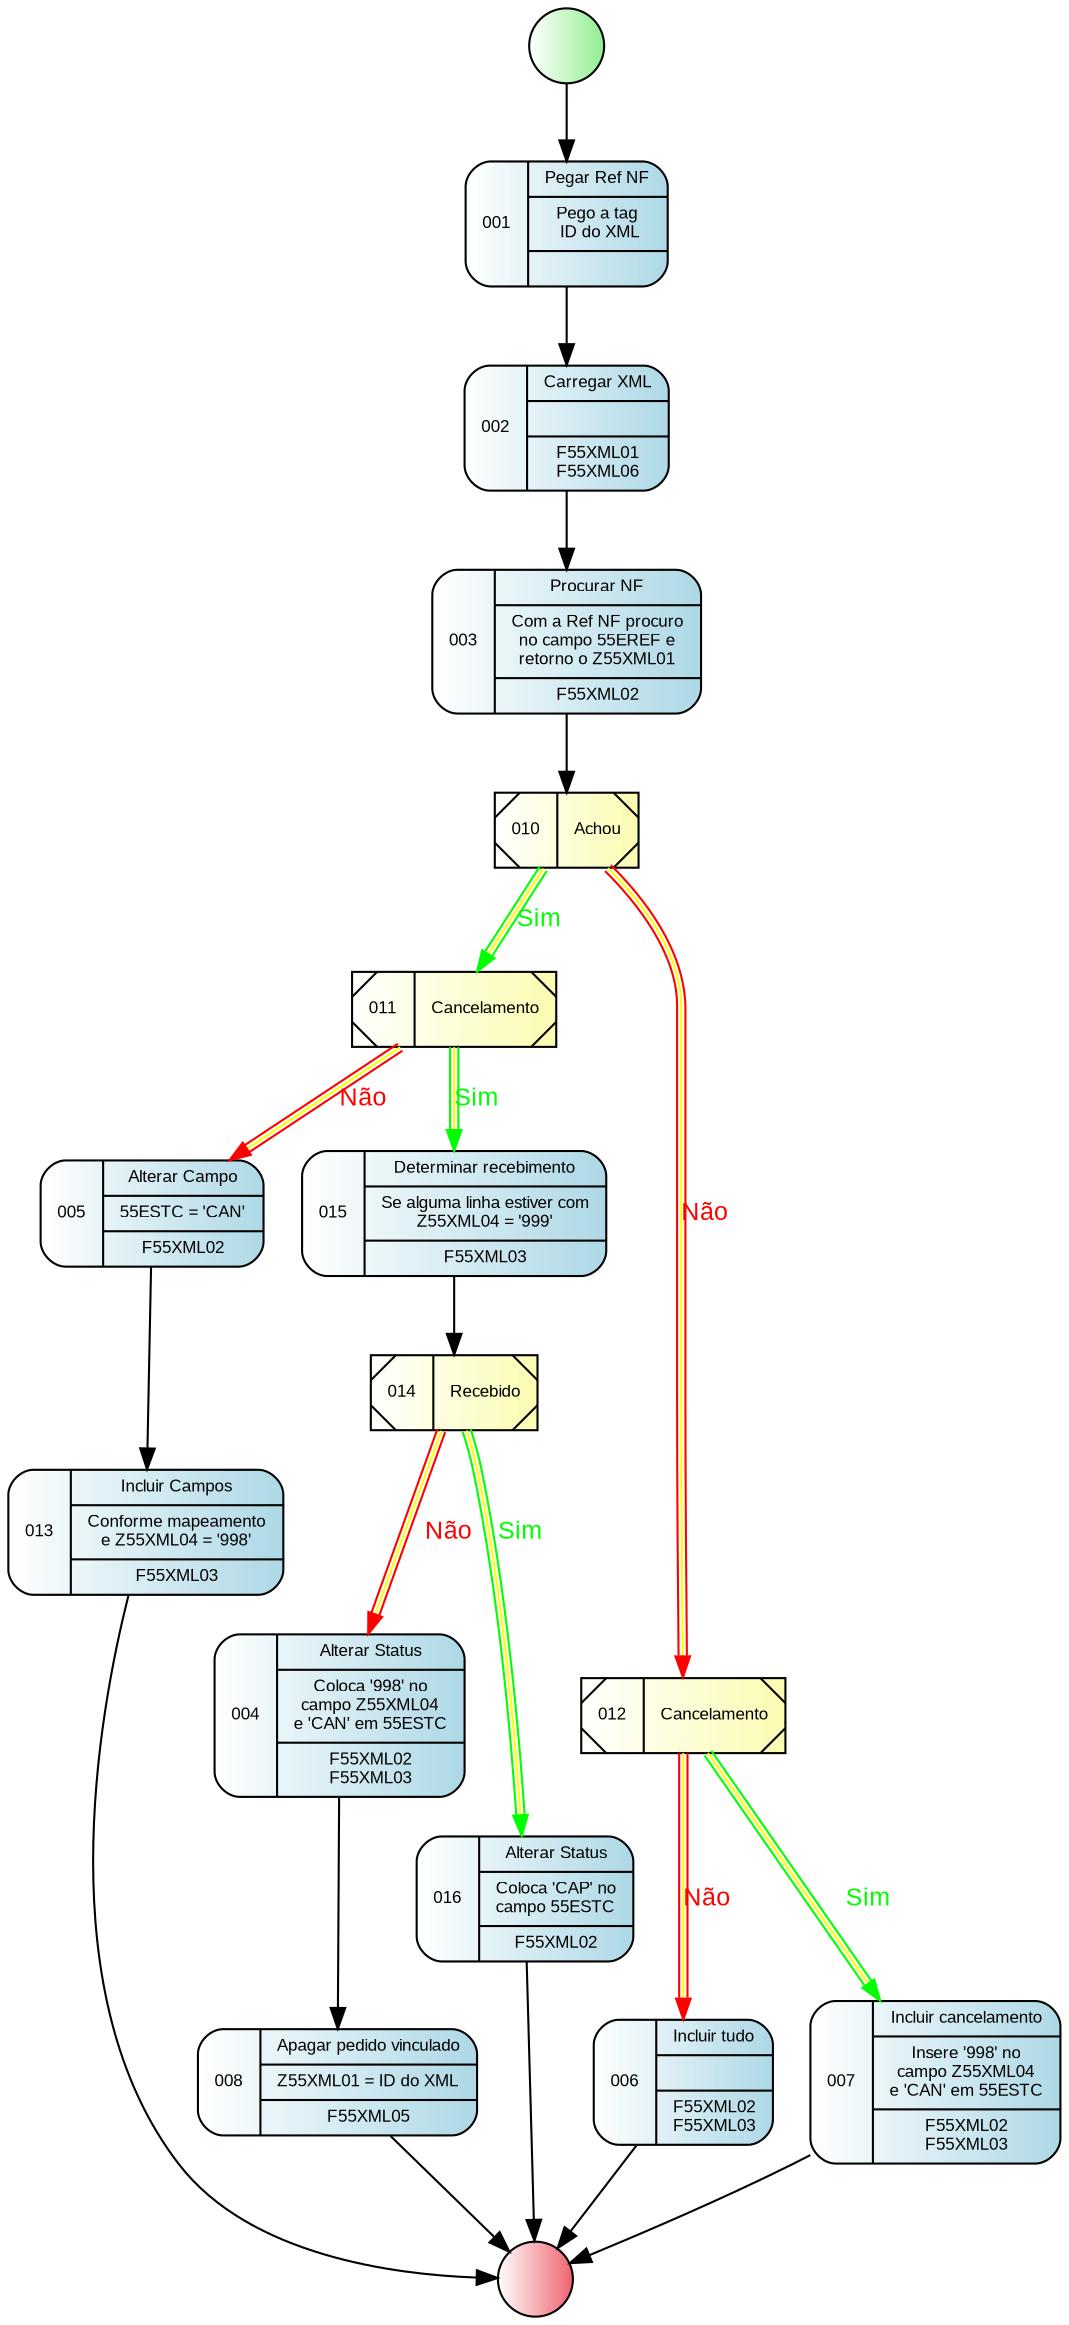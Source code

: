 digraph R {
    nodeini [
                shape=circle,
                style="filled",
                fillcolor="white:lightgreen",
                label=""
            ]
    node001 [
                fontname = "Arial",
                fontsize = 8,
                shape=record,
                style="rounded,filled",
                fillcolor="white:lightblue"
                label="001|{Pegar Ref NF|Pego a tag\n ID do XML|}"
            ]
    node002 [
                fontname = "Arial",
                fontsize = 8,
                shape=record,
                style="rounded,filled",
                fillcolor="white:lightblue"
                label="002|{Carregar XML||F55XML01\nF55XML06}"
            ]
    node003 [
                fontname = "Arial",
                fontsize = 8,
                shape=record,
                style="rounded,filled",
                fillcolor="white:lightblue"
                label="003|{Procurar NF|Com a Ref NF procuro\nno campo 55EREF e\nretorno o Z55XML01|F55XML02}"
            ]
    node004 [
                fontname = "Arial",
                fontsize = 8,
                shape=record,
                style="rounded,filled",
                fillcolor="white:lightblue"
                label="004|{Alterar Status|Coloca '998' no\ncampo Z55XML04\ne 'CAN' em 55ESTC|F55XML02\nF55XML03}"
            ]
    node005 [
                fontname = "Arial",
                fontsize = 8,
                shape=record,
                style="rounded,filled",
                fillcolor="white:lightblue"
                label="005|{Alterar Campo|55ESTC = 'CAN'|F55XML02}"
            ]
    node006 [
                fontname = "Arial",
                fontsize = 8,
                shape=record,
                style="rounded,filled",
                fillcolor="white:lightblue"
                label="006|{Incluir tudo||F55XML02\nF55XML03}"
            ]
    node007 [
                fontname = "Arial",
                fontsize = 8,
                shape=record,
                style="rounded,filled",
                fillcolor="white:lightblue"
                label="007|{Incluir cancelamento|Insere '998' no\ncampo Z55XML04\ne 'CAN' em 55ESTC|F55XML02\nF55XML03}"
            ]
    node008 [
                fontname = "Arial",
                fontsize = 8,
                shape=record,
                style="rounded,filled",
                fillcolor="white:lightblue"
                label="008|{Apagar pedido vinculado|Z55XML01 = ID do XML|F55XML05}"
            ]
    node010 [
                fontname = "Arial",
                fontsize = 8,
                shape=record,
                style="diagonals,filled",
                fillcolor="white:#fbfbb1"
                label="010|Achou"
            ]
    node011 [
                fontname = "Arial",
                fontsize = 8,
                shape=record,
                style="diagonals,filled",
                fillcolor="white:#fbfbb1"
                label="011|Cancelamento"
            ]
    node012 [
                fontname = "Arial",
                fontsize = 8,
                shape=record,
                style="diagonals,filled",
                fillcolor="white:#fbfbb1"
                label="012|Cancelamento"
            ]
    node013 [
                fontname = "Arial",
                fontsize = 8,
                shape=record,
                style="rounded,filled",
                fillcolor="white:lightblue"
                label="013|{Incluir Campos|Conforme mapeamento\ne Z55XML04 = '998'|F55XML03}"
            ]
    node014 [
                fontname = "Arial",
                fontsize = 8,
                shape=record,
                style="diagonals,filled",
                fillcolor="white:#fbfbb1"
                label="014|Recebido"
            ]
    node015 [
                fontname = "Arial",
                fontsize = 8,
                shape=record,
                style="rounded,filled",
                fillcolor="white:lightblue"
                label="015|{Determinar recebimento|Se alguma linha estiver com\nZ55XML04 = '999'|F55XML03}"
            ]
    node016 [
                fontname = "Arial",
                fontsize = 8,
                shape=record,
                style="rounded,filled",
                fillcolor="white:lightblue"
                label="016|{Alterar Status|Coloca 'CAP' no\ncampo 55ESTC|F55XML02}"
            ]
    nodefin [
                shape=circle,
                style="filled",
                fillcolor="white:#ee636e",
                label=""
            ]
    nodeini -> node001
    node001 -> node002
    node002 -> node003
    node003 -> node010
    node010 -> node011 [fontname = "Arial", fontsize = 12, fontcolor="green", color="green:yellow:green", label="Sim"]
    node010 -> node012 [fontname = "Arial", fontsize = 12, fontcolor="red", color="red:yellow:red", label="Não"]
    node011 -> node015 [fontname = "Arial", fontsize = 12, fontcolor="green", color="green:yellow:green", label="Sim"]
    node011 -> node005 [fontname = "Arial", fontsize = 12, fontcolor="red", color="red:yellow:red", label="Não"]
    node004 -> node008
    node012 -> node007 [fontname = "Arial", fontsize = 12, fontcolor="green", color="green:yellow:green", label="Sim"]
    node012 -> node006 [fontname = "Arial", fontsize = 12, fontcolor="red", color="red:yellow:red", label="Não"]
    node008 -> nodefin
    node006 -> nodefin
    node005 -> node013
    node015 -> node014
    node013 -> nodefin
    node014 -> node016 [fontname = "Arial", fontsize = 12, fontcolor="green", color="green:yellow:green", label="Sim"]
    node014 -> node004 [fontname = "Arial", fontsize = 12, fontcolor="red", color="red:yellow:red", label="Não"]
    node016 -> nodefin
    node007 -> nodefin
}